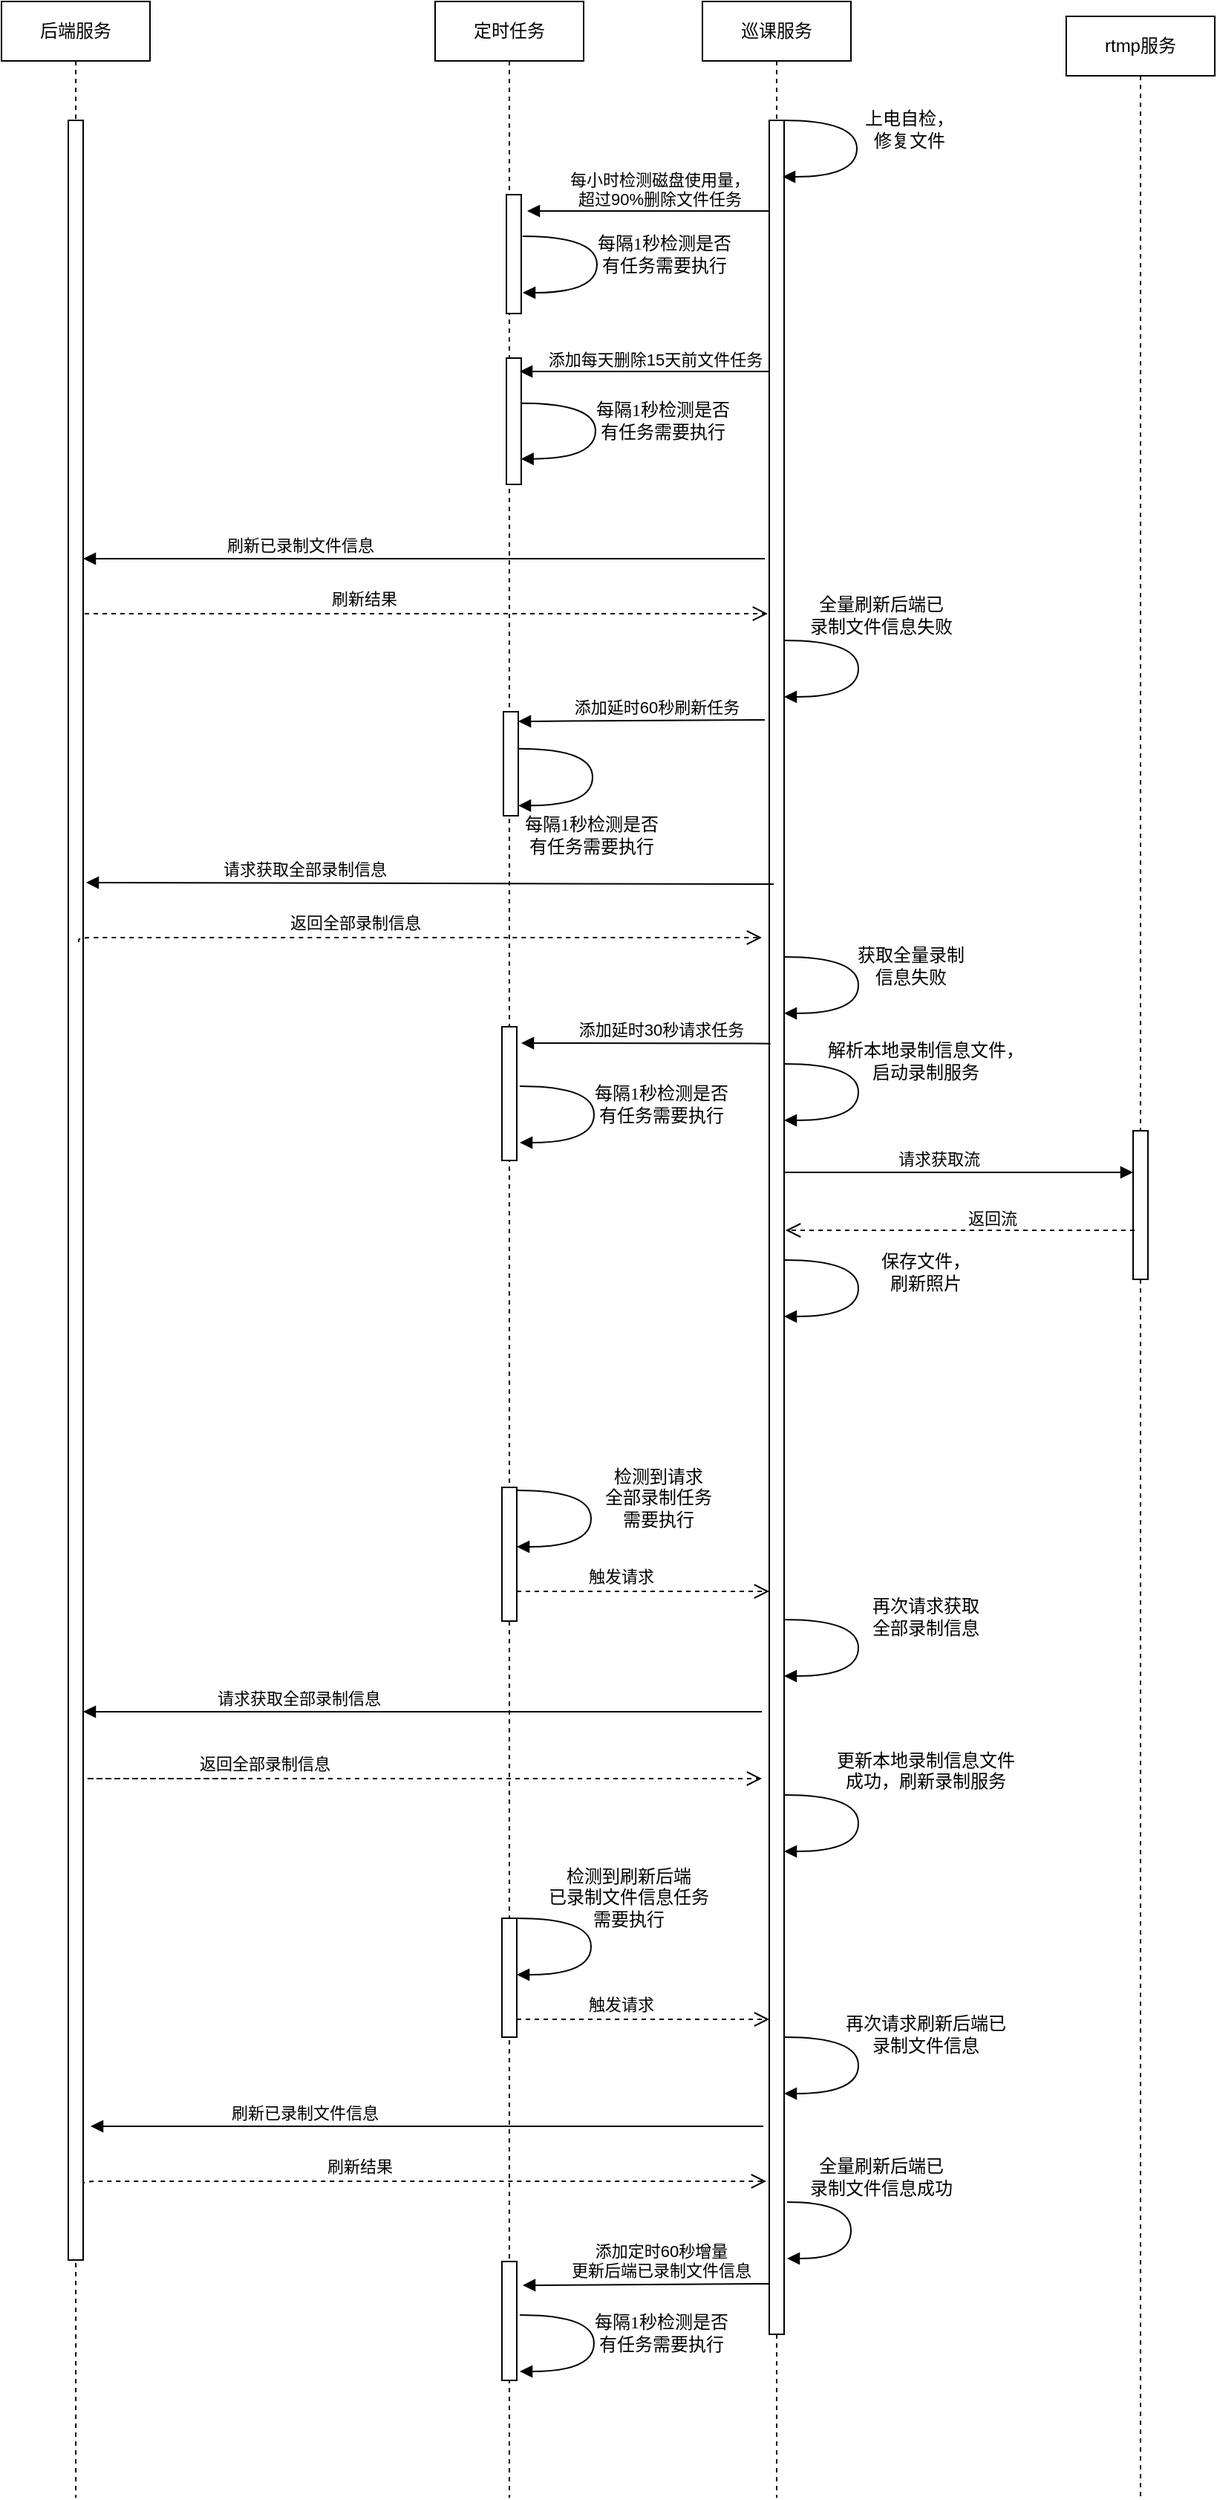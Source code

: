 <mxfile version="10.7.0" type="github"><diagram id="tsz9XmMsNDyzd6c7vC5I" name="Page-1"><mxGraphModel dx="1634" dy="3109" grid="1" gridSize="10" guides="1" tooltips="1" connect="1" arrows="1" fold="1" page="1" pageScale="1" pageWidth="827" pageHeight="1169" math="0" shadow="0"><root><mxCell id="0"/><mxCell id="1" parent="0"/><mxCell id="Khu-GhLqQ6tCEPFsKKtB-10" value="后端服务" style="shape=umlLifeline;perimeter=lifelinePerimeter;whiteSpace=wrap;html=1;container=1;collapsible=0;recursiveResize=0;outlineConnect=0;" parent="1" vertex="1"><mxGeometry x="128" y="-1800" width="100" height="1680" as="geometry"/></mxCell><mxCell id="Khu-GhLqQ6tCEPFsKKtB-9" value="" style="html=1;points=[];perimeter=orthogonalPerimeter;" parent="Khu-GhLqQ6tCEPFsKKtB-10" vertex="1"><mxGeometry x="45" y="80" width="10" height="1440" as="geometry"/></mxCell><mxCell id="Khu-GhLqQ6tCEPFsKKtB-11" value="巡课服务" style="shape=umlLifeline;perimeter=lifelinePerimeter;whiteSpace=wrap;html=1;container=1;collapsible=0;recursiveResize=0;outlineConnect=0;" parent="1" vertex="1"><mxGeometry x="600" y="-1800" width="100" height="1680" as="geometry"/></mxCell><mxCell id="Khu-GhLqQ6tCEPFsKKtB-12" value="" style="html=1;points=[];perimeter=orthogonalPerimeter;" parent="Khu-GhLqQ6tCEPFsKKtB-11" vertex="1"><mxGeometry x="45" y="80" width="10" height="1490" as="geometry"/></mxCell><mxCell id="Khu-GhLqQ6tCEPFsKKtB-13" value="定时任务" style="shape=umlLifeline;perimeter=lifelinePerimeter;whiteSpace=wrap;html=1;container=1;collapsible=0;recursiveResize=0;outlineConnect=0;" parent="1" vertex="1"><mxGeometry x="420" y="-1800" width="100" height="1680" as="geometry"/></mxCell><mxCell id="Khu-GhLqQ6tCEPFsKKtB-14" value="" style="html=1;points=[];perimeter=orthogonalPerimeter;" parent="Khu-GhLqQ6tCEPFsKKtB-13" vertex="1"><mxGeometry x="45" y="690" width="10" height="90" as="geometry"/></mxCell><mxCell id="Khu-GhLqQ6tCEPFsKKtB-46" value="" style="html=1;points=[];perimeter=orthogonalPerimeter;" parent="Khu-GhLqQ6tCEPFsKKtB-13" vertex="1"><mxGeometry x="46" y="478" width="10" height="70" as="geometry"/></mxCell><mxCell id="B3iJGUtQCON3d8__2gCT-1" value="" style="html=1;points=[];perimeter=orthogonalPerimeter;" vertex="1" parent="Khu-GhLqQ6tCEPFsKKtB-13"><mxGeometry x="45" y="1000" width="10" height="90" as="geometry"/></mxCell><mxCell id="B3iJGUtQCON3d8__2gCT-10" value="" style="html=1;points=[];perimeter=orthogonalPerimeter;" vertex="1" parent="Khu-GhLqQ6tCEPFsKKtB-13"><mxGeometry x="45" y="1521" width="10" height="80" as="geometry"/></mxCell><mxCell id="B3iJGUtQCON3d8__2gCT-14" value="" style="html=1;points=[];perimeter=orthogonalPerimeter;" vertex="1" parent="Khu-GhLqQ6tCEPFsKKtB-13"><mxGeometry x="48" y="130" width="10" height="80" as="geometry"/></mxCell><mxCell id="B3iJGUtQCON3d8__2gCT-16" value="&lt;div&gt;每隔1秒检测是否&lt;/div&gt;&lt;div&gt;有任务需要执行&lt;/div&gt;" style="html=1;verticalAlign=bottom;endArrow=block;labelBackgroundColor=none;fontFamily=Verdana;fontSize=12;elbow=vertical;edgeStyle=orthogonalEdgeStyle;curved=1;entryX=1;entryY=0.286;entryPerimeter=0;" edge="1" parent="Khu-GhLqQ6tCEPFsKKtB-13"><mxGeometry x="0.275" y="-46" relative="1" as="geometry"><mxPoint x="56" y="502.833" as="sourcePoint"/><mxPoint x="56" y="541.167" as="targetPoint"/><Array as="points"><mxPoint x="106" y="503"/><mxPoint x="106" y="541"/></Array><mxPoint x="45" y="37" as="offset"/></mxGeometry></mxCell><mxCell id="Khu-GhLqQ6tCEPFsKKtB-17" value="请求获取全部录制信息" style="html=1;verticalAlign=bottom;endArrow=block;entryX=1;entryY=0.044;entryDx=0;entryDy=0;entryPerimeter=0;exitX=0.1;exitY=0.048;exitDx=0;exitDy=0;exitPerimeter=0;" parent="1" edge="1"><mxGeometry x="0.365" width="80" relative="1" as="geometry"><mxPoint x="648" y="-1206" as="sourcePoint"/><mxPoint x="185" y="-1207" as="targetPoint"/><mxPoint as="offset"/></mxGeometry></mxCell><mxCell id="Khu-GhLqQ6tCEPFsKKtB-20" value="返回全部录制信息" style="html=1;verticalAlign=bottom;endArrow=open;dashed=1;endSize=8;" parent="1" edge="1"><mxGeometry x="-0.184" y="1" relative="1" as="geometry"><mxPoint x="286" y="-604" as="sourcePoint"/><mxPoint x="640" y="-604" as="targetPoint"/><Array as="points"><mxPoint x="180" y="-604"/></Array><mxPoint as="offset"/></mxGeometry></mxCell><mxCell id="Khu-GhLqQ6tCEPFsKKtB-22" value="rtmp服务" style="shape=umlLifeline;perimeter=lifelinePerimeter;whiteSpace=wrap;html=1;container=1;collapsible=0;recursiveResize=0;outlineConnect=0;" parent="1" vertex="1"><mxGeometry x="845" y="-1790" width="100" height="1670" as="geometry"/></mxCell><mxCell id="Khu-GhLqQ6tCEPFsKKtB-23" value="" style="html=1;points=[];perimeter=orthogonalPerimeter;" parent="Khu-GhLqQ6tCEPFsKKtB-22" vertex="1"><mxGeometry x="45" y="750" width="10" height="100" as="geometry"/></mxCell><mxCell id="Khu-GhLqQ6tCEPFsKKtB-24" value="&lt;div&gt;解析本地录制信息文件，&lt;/div&gt;&lt;div&gt;启动录制服务&lt;br&gt;&lt;/div&gt;" style="html=1;verticalAlign=bottom;endArrow=block;labelBackgroundColor=none;fontFamily=Verdana;fontSize=12;elbow=vertical;edgeStyle=orthogonalEdgeStyle;curved=1;entryX=1;entryY=0.286;entryPerimeter=0;" parent="1" edge="1"><mxGeometry x="-0.275" y="-47" relative="1" as="geometry"><mxPoint x="655" y="-1085" as="sourcePoint"/><mxPoint x="655" y="-1047" as="targetPoint"/><Array as="points"><mxPoint x="705" y="-1085"/><mxPoint x="705" y="-1047"/></Array><mxPoint x="92" y="15" as="offset"/></mxGeometry></mxCell><mxCell id="Khu-GhLqQ6tCEPFsKKtB-25" value="请求获取流" style="html=1;verticalAlign=bottom;endArrow=block;" parent="1" edge="1"><mxGeometry x="-0.12" width="80" relative="1" as="geometry"><mxPoint x="655" y="-1012" as="sourcePoint"/><mxPoint x="890" y="-1012" as="targetPoint"/><mxPoint as="offset"/></mxGeometry></mxCell><mxCell id="Khu-GhLqQ6tCEPFsKKtB-27" value="返回流" style="html=1;verticalAlign=bottom;endArrow=open;dashed=1;endSize=8;" parent="1" edge="1"><mxGeometry x="-0.184" y="1" relative="1" as="geometry"><mxPoint x="891" y="-973" as="sourcePoint"/><mxPoint x="656" y="-973" as="targetPoint"/><Array as="points"/><mxPoint as="offset"/></mxGeometry></mxCell><mxCell id="Khu-GhLqQ6tCEPFsKKtB-28" value="&lt;div&gt;保存文件，&lt;/div&gt;&lt;div&gt;刷新照片&lt;/div&gt;" style="html=1;verticalAlign=bottom;endArrow=block;labelBackgroundColor=none;fontFamily=Verdana;fontSize=12;elbow=vertical;edgeStyle=orthogonalEdgeStyle;curved=1;entryX=1;entryY=0.286;entryPerimeter=0;" parent="1" edge="1"><mxGeometry x="0.275" y="-47" relative="1" as="geometry"><mxPoint x="655" y="-953" as="sourcePoint"/><mxPoint x="655" y="-915" as="targetPoint"/><Array as="points"><mxPoint x="705" y="-953"/><mxPoint x="705" y="-915"/></Array><mxPoint x="45" y="34" as="offset"/></mxGeometry></mxCell><mxCell id="Khu-GhLqQ6tCEPFsKKtB-29" value="&lt;div&gt;获取全量录制&lt;/div&gt;&lt;div&gt;信息失败&lt;/div&gt;" style="html=1;verticalAlign=bottom;endArrow=block;labelBackgroundColor=none;fontFamily=Verdana;fontSize=12;elbow=vertical;edgeStyle=orthogonalEdgeStyle;curved=1;entryX=1;entryY=0.286;entryPerimeter=0;" parent="1" edge="1"><mxGeometry x="0.275" y="-38" relative="1" as="geometry"><mxPoint x="655" y="-1157" as="sourcePoint"/><mxPoint x="655" y="-1119" as="targetPoint"/><Array as="points"><mxPoint x="705" y="-1157"/><mxPoint x="705" y="-1119"/></Array><mxPoint x="35" y="23" as="offset"/></mxGeometry></mxCell><mxCell id="Khu-GhLqQ6tCEPFsKKtB-30" value="添加延时30秒请求任务" style="html=1;verticalAlign=bottom;endArrow=block;exitX=0.083;exitY=0.417;exitDx=0;exitDy=0;exitPerimeter=0;" parent="1" edge="1" source="Khu-GhLqQ6tCEPFsKKtB-12"><mxGeometry x="-0.12" width="80" relative="1" as="geometry"><mxPoint x="640" y="-1099" as="sourcePoint"/><mxPoint x="478" y="-1099" as="targetPoint"/><mxPoint as="offset"/></mxGeometry></mxCell><mxCell id="Khu-GhLqQ6tCEPFsKKtB-37" value="请求获取全部录制信息" style="html=1;verticalAlign=bottom;endArrow=block;entryX=1;entryY=0.868;entryDx=0;entryDy=0;entryPerimeter=0;" parent="1" edge="1"><mxGeometry x="0.365" width="80" relative="1" as="geometry"><mxPoint x="640" y="-649" as="sourcePoint"/><mxPoint x="183" y="-649" as="targetPoint"/><mxPoint as="offset"/></mxGeometry></mxCell><mxCell id="Khu-GhLqQ6tCEPFsKKtB-38" value="返回全部录制信息" style="html=1;verticalAlign=bottom;endArrow=open;dashed=1;endSize=8;" parent="1" edge="1"><mxGeometry x="-0.184" y="1" relative="1" as="geometry"><mxPoint x="180" y="-1167" as="sourcePoint"/><mxPoint x="640" y="-1170" as="targetPoint"/><Array as="points"><mxPoint x="180" y="-1170"/></Array><mxPoint as="offset"/></mxGeometry></mxCell><mxCell id="Khu-GhLqQ6tCEPFsKKtB-39" value="&lt;div&gt;再次请求获取&lt;/div&gt;&lt;div&gt;全部录制信息&lt;br&gt;&lt;/div&gt;" style="html=1;verticalAlign=bottom;endArrow=block;labelBackgroundColor=none;fontFamily=Verdana;fontSize=12;elbow=vertical;edgeStyle=orthogonalEdgeStyle;curved=1;entryX=1;entryY=0.286;entryPerimeter=0;" parent="1" edge="1"><mxGeometry x="-0.275" y="-47" relative="1" as="geometry"><mxPoint x="655" y="-711" as="sourcePoint"/><mxPoint x="655" y="-673" as="targetPoint"/><Array as="points"><mxPoint x="705" y="-711"/><mxPoint x="705" y="-673"/></Array><mxPoint x="92" y="15" as="offset"/></mxGeometry></mxCell><mxCell id="Khu-GhLqQ6tCEPFsKKtB-40" value="触发请求" style="html=1;verticalAlign=bottom;endArrow=open;dashed=1;endSize=8;" parent="1" edge="1"><mxGeometry x="-0.184" y="1" relative="1" as="geometry"><mxPoint x="475" y="-730" as="sourcePoint"/><mxPoint x="645" y="-730" as="targetPoint"/><Array as="points"/><mxPoint as="offset"/></mxGeometry></mxCell><mxCell id="Khu-GhLqQ6tCEPFsKKtB-41" value="&lt;div&gt;更新本地录制信息文件&lt;/div&gt;&lt;div&gt;成功，刷新录制服务&lt;br&gt;&lt;/div&gt;&lt;div&gt;&lt;br&gt;&lt;/div&gt;" style="html=1;verticalAlign=bottom;endArrow=block;labelBackgroundColor=none;fontFamily=Verdana;fontSize=12;elbow=vertical;edgeStyle=orthogonalEdgeStyle;curved=1;entryX=1;entryY=0.286;entryPerimeter=0;" parent="1" edge="1"><mxGeometry x="-0.275" y="-47" relative="1" as="geometry"><mxPoint x="655" y="-593" as="sourcePoint"/><mxPoint x="655" y="-555" as="targetPoint"/><Array as="points"><mxPoint x="705" y="-593"/><mxPoint x="705" y="-555"/></Array><mxPoint x="92" y="15" as="offset"/></mxGeometry></mxCell><mxCell id="Khu-GhLqQ6tCEPFsKKtB-42" value="刷新已录制文件信息" style="html=1;verticalAlign=bottom;endArrow=block;entryX=1.039;entryY=0.042;entryDx=0;entryDy=0;entryPerimeter=0;" parent="1" edge="1"><mxGeometry x="0.365" width="80" relative="1" as="geometry"><mxPoint x="642" y="-1425" as="sourcePoint"/><mxPoint x="183" y="-1425" as="targetPoint"/><mxPoint as="offset"/></mxGeometry></mxCell><mxCell id="Khu-GhLqQ6tCEPFsKKtB-43" value="刷新结果" style="html=1;verticalAlign=bottom;endArrow=open;dashed=1;endSize=8;" parent="1" edge="1"><mxGeometry x="-0.184" y="1" relative="1" as="geometry"><mxPoint x="184" y="-1388" as="sourcePoint"/><mxPoint x="644" y="-1388" as="targetPoint"/><Array as="points"><mxPoint x="184" y="-1388"/></Array><mxPoint as="offset"/></mxGeometry></mxCell><mxCell id="Khu-GhLqQ6tCEPFsKKtB-44" value="&lt;div&gt;上电自检，&lt;/div&gt;&lt;div&gt;修复文件&lt;/div&gt;" style="html=1;verticalAlign=bottom;endArrow=block;labelBackgroundColor=none;fontFamily=Verdana;fontSize=12;elbow=vertical;edgeStyle=orthogonalEdgeStyle;curved=1;entryX=1;entryY=0.286;entryPerimeter=0;" parent="1" edge="1"><mxGeometry x="0.275" y="-38" relative="1" as="geometry"><mxPoint x="654" y="-1720" as="sourcePoint"/><mxPoint x="654" y="-1682" as="targetPoint"/><Array as="points"><mxPoint x="704" y="-1720"/><mxPoint x="704" y="-1682"/></Array><mxPoint x="35" y="23" as="offset"/></mxGeometry></mxCell><mxCell id="Khu-GhLqQ6tCEPFsKKtB-45" value="&lt;div&gt;每隔1秒检测是否&lt;/div&gt;&lt;div&gt;有任务需要执行&lt;/div&gt;" style="html=1;verticalAlign=bottom;endArrow=block;labelBackgroundColor=none;fontFamily=Verdana;fontSize=12;elbow=vertical;edgeStyle=orthogonalEdgeStyle;curved=1;entryX=1;entryY=0.286;entryPerimeter=0;" parent="1" edge="1"><mxGeometry x="0.275" y="-46" relative="1" as="geometry"><mxPoint x="477" y="-1070" as="sourcePoint"/><mxPoint x="477" y="-1032" as="targetPoint"/><Array as="points"><mxPoint x="527" y="-1070"/><mxPoint x="527" y="-1032"/></Array><mxPoint x="45" y="37" as="offset"/></mxGeometry></mxCell><mxCell id="Khu-GhLqQ6tCEPFsKKtB-47" value="&lt;div&gt;全量刷新后端已&lt;/div&gt;&lt;div&gt;录制文件信息失败&lt;/div&gt;" style="html=1;verticalAlign=bottom;endArrow=block;labelBackgroundColor=none;fontFamily=Verdana;fontSize=12;elbow=vertical;edgeStyle=orthogonalEdgeStyle;curved=1;entryX=1;entryY=0.286;entryPerimeter=0;" parent="1" edge="1"><mxGeometry x="-0.275" y="15" relative="1" as="geometry"><mxPoint x="655" y="-1370" as="sourcePoint"/><mxPoint x="655" y="-1332" as="targetPoint"/><Array as="points"><mxPoint x="705" y="-1370"/><mxPoint x="705" y="-1332"/></Array><mxPoint as="offset"/></mxGeometry></mxCell><mxCell id="Khu-GhLqQ6tCEPFsKKtB-48" value="添加延时60秒刷新任务" style="html=1;verticalAlign=bottom;endArrow=block;exitX=-0.2;exitY=0.498;exitDx=0;exitDy=0;exitPerimeter=0;" parent="1" edge="1"><mxGeometry x="-0.12" width="80" relative="1" as="geometry"><mxPoint x="642" y="-1316.5" as="sourcePoint"/><mxPoint x="476" y="-1315.5" as="targetPoint"/><mxPoint as="offset"/></mxGeometry></mxCell><mxCell id="Khu-GhLqQ6tCEPFsKKtB-49" value="&lt;div&gt;每隔1秒检测是否&lt;/div&gt;&lt;div&gt;有任务需要执行&lt;/div&gt;" style="html=1;verticalAlign=bottom;endArrow=block;labelBackgroundColor=none;fontFamily=Verdana;fontSize=12;elbow=vertical;edgeStyle=orthogonalEdgeStyle;curved=1;entryX=1;entryY=0.286;entryPerimeter=0;" parent="1" edge="1"><mxGeometry x="0.275" y="-46" relative="1" as="geometry"><mxPoint x="479" y="-1642" as="sourcePoint"/><mxPoint x="479" y="-1604" as="targetPoint"/><Array as="points"><mxPoint x="529" y="-1642"/><mxPoint x="529" y="-1604"/></Array><mxPoint x="45" y="37" as="offset"/></mxGeometry></mxCell><mxCell id="B3iJGUtQCON3d8__2gCT-2" value="&lt;div&gt;检测到请求&lt;/div&gt;&lt;div&gt;全部录制任务&lt;/div&gt;&lt;div&gt;需要执行&lt;br&gt;&lt;/div&gt;" style="html=1;verticalAlign=bottom;endArrow=block;labelBackgroundColor=none;fontFamily=Verdana;fontSize=12;elbow=vertical;edgeStyle=orthogonalEdgeStyle;curved=1;entryX=1;entryY=0.286;entryPerimeter=0;" edge="1" parent="1"><mxGeometry x="0.275" y="-46" relative="1" as="geometry"><mxPoint x="475" y="-798" as="sourcePoint"/><mxPoint x="475" y="-760" as="targetPoint"/><Array as="points"><mxPoint x="525" y="-798"/><mxPoint x="525" y="-760"/></Array><mxPoint x="45" y="37" as="offset"/></mxGeometry></mxCell><mxCell id="B3iJGUtQCON3d8__2gCT-3" value="" style="html=1;points=[];perimeter=orthogonalPerimeter;" vertex="1" parent="1"><mxGeometry x="465" y="-510" width="10" height="80" as="geometry"/></mxCell><mxCell id="B3iJGUtQCON3d8__2gCT-4" value="触发请求" style="html=1;verticalAlign=bottom;endArrow=open;dashed=1;endSize=8;" edge="1" parent="1"><mxGeometry x="-0.184" y="1" relative="1" as="geometry"><mxPoint x="475" y="-442" as="sourcePoint"/><mxPoint x="645" y="-442" as="targetPoint"/><Array as="points"/><mxPoint as="offset"/></mxGeometry></mxCell><mxCell id="B3iJGUtQCON3d8__2gCT-5" value="&lt;div&gt;检测到刷新后端&lt;/div&gt;&lt;div&gt;已录制文件信息任务&lt;/div&gt;&lt;div&gt;需要执行&lt;br&gt;&lt;/div&gt;" style="html=1;verticalAlign=bottom;endArrow=block;labelBackgroundColor=none;fontFamily=Verdana;fontSize=12;elbow=vertical;edgeStyle=orthogonalEdgeStyle;curved=1;entryX=1;entryY=0.286;entryPerimeter=0;" edge="1" parent="1"><mxGeometry x="-0.275" y="-27" relative="1" as="geometry"><mxPoint x="475" y="-510" as="sourcePoint"/><mxPoint x="475" y="-472" as="targetPoint"/><Array as="points"><mxPoint x="525" y="-510"/><mxPoint x="525" y="-472"/></Array><mxPoint x="52" y="10" as="offset"/></mxGeometry></mxCell><mxCell id="B3iJGUtQCON3d8__2gCT-6" value="刷新已录制文件信息" style="html=1;verticalAlign=bottom;endArrow=block;entryX=1;entryY=0.044;entryDx=0;entryDy=0;entryPerimeter=0;" edge="1" parent="1"><mxGeometry x="0.365" width="80" relative="1" as="geometry"><mxPoint x="641" y="-370" as="sourcePoint"/><mxPoint x="188" y="-370" as="targetPoint"/><mxPoint as="offset"/></mxGeometry></mxCell><mxCell id="B3iJGUtQCON3d8__2gCT-7" value="刷新结果" style="html=1;verticalAlign=bottom;endArrow=open;dashed=1;endSize=8;" edge="1" parent="1"><mxGeometry x="-0.184" y="1" relative="1" as="geometry"><mxPoint x="183" y="-330" as="sourcePoint"/><mxPoint x="643" y="-333" as="targetPoint"/><Array as="points"><mxPoint x="183" y="-333"/></Array><mxPoint as="offset"/></mxGeometry></mxCell><mxCell id="B3iJGUtQCON3d8__2gCT-8" value="&lt;div&gt;全量刷新后端已&lt;/div&gt;&lt;div&gt;录制文件信息成功&lt;/div&gt;" style="html=1;verticalAlign=bottom;endArrow=block;labelBackgroundColor=none;fontFamily=Verdana;fontSize=12;elbow=vertical;edgeStyle=orthogonalEdgeStyle;curved=1;" edge="1" parent="1"><mxGeometry x="-0.307" y="20" relative="1" as="geometry"><mxPoint x="657" y="-319" as="sourcePoint"/><mxPoint x="657" y="-281" as="targetPoint"/><Array as="points"><mxPoint x="700" y="-319"/><mxPoint x="700" y="-281"/></Array><mxPoint as="offset"/></mxGeometry></mxCell><mxCell id="B3iJGUtQCON3d8__2gCT-9" value="&lt;div&gt;再次请求刷新后端已&lt;/div&gt;录制文件信息" style="html=1;verticalAlign=bottom;endArrow=block;labelBackgroundColor=none;fontFamily=Verdana;fontSize=12;elbow=vertical;edgeStyle=orthogonalEdgeStyle;curved=1;entryX=1;entryY=0.286;entryPerimeter=0;" edge="1" parent="1"><mxGeometry x="-0.275" y="-47" relative="1" as="geometry"><mxPoint x="655" y="-430" as="sourcePoint"/><mxPoint x="655" y="-392" as="targetPoint"/><Array as="points"><mxPoint x="705" y="-430"/><mxPoint x="705" y="-392"/></Array><mxPoint x="92" y="15" as="offset"/></mxGeometry></mxCell><mxCell id="B3iJGUtQCON3d8__2gCT-12" value="&lt;div&gt;添加定时60秒增量&lt;/div&gt;&lt;div&gt;更新后端已录制文件信息&lt;/div&gt;" style="html=1;verticalAlign=bottom;endArrow=block;exitX=-0.2;exitY=0.498;exitDx=0;exitDy=0;exitPerimeter=0;" edge="1" parent="1"><mxGeometry x="-0.12" width="80" relative="1" as="geometry"><mxPoint x="645" y="-264" as="sourcePoint"/><mxPoint x="479" y="-263" as="targetPoint"/><mxPoint as="offset"/></mxGeometry></mxCell><mxCell id="B3iJGUtQCON3d8__2gCT-13" value="&lt;div&gt;每隔1秒检测是否&lt;/div&gt;&lt;div&gt;有任务需要执行&lt;/div&gt;" style="html=1;verticalAlign=bottom;endArrow=block;labelBackgroundColor=none;fontFamily=Verdana;fontSize=12;elbow=vertical;edgeStyle=orthogonalEdgeStyle;curved=1;entryX=1;entryY=0.286;entryPerimeter=0;" edge="1" parent="1"><mxGeometry x="0.275" y="-46" relative="1" as="geometry"><mxPoint x="477" y="-243" as="sourcePoint"/><mxPoint x="477" y="-205" as="targetPoint"/><Array as="points"><mxPoint x="527" y="-243"/><mxPoint x="527" y="-205"/></Array><mxPoint x="45" y="37" as="offset"/></mxGeometry></mxCell><mxCell id="B3iJGUtQCON3d8__2gCT-15" value="&lt;div&gt;每小时检测磁盘使用量，&lt;/div&gt;&lt;div&gt;超过90%删除文件任务&lt;/div&gt;" style="html=1;verticalAlign=bottom;endArrow=block;" edge="1" parent="1"><mxGeometry x="-0.084" y="1" width="80" relative="1" as="geometry"><mxPoint x="645" y="-1659" as="sourcePoint"/><mxPoint x="482" y="-1659" as="targetPoint"/><mxPoint as="offset"/></mxGeometry></mxCell><mxCell id="B3iJGUtQCON3d8__2gCT-17" value="" style="html=1;points=[];perimeter=orthogonalPerimeter;" vertex="1" parent="1"><mxGeometry x="468" y="-1560" width="10" height="85" as="geometry"/></mxCell><mxCell id="B3iJGUtQCON3d8__2gCT-18" value="&lt;div&gt;每隔1秒检测是否&lt;/div&gt;&lt;div&gt;有任务需要执行&lt;/div&gt;" style="html=1;verticalAlign=bottom;endArrow=block;labelBackgroundColor=none;fontFamily=Verdana;fontSize=12;elbow=vertical;edgeStyle=orthogonalEdgeStyle;curved=1;entryX=1;entryY=0.286;entryPerimeter=0;" edge="1" parent="1"><mxGeometry x="0.275" y="-46" relative="1" as="geometry"><mxPoint x="477.833" y="-1529.667" as="sourcePoint"/><mxPoint x="477.833" y="-1492.167" as="targetPoint"/><Array as="points"><mxPoint x="528" y="-1530"/><mxPoint x="528" y="-1492"/></Array><mxPoint x="45" y="37" as="offset"/></mxGeometry></mxCell><mxCell id="B3iJGUtQCON3d8__2gCT-19" value="&lt;div&gt;添加每天删除15天前文件任务&lt;/div&gt;" style="html=1;verticalAlign=bottom;endArrow=block;entryX=0.9;entryY=0.233;entryDx=0;entryDy=0;entryPerimeter=0;" edge="1" parent="1"><mxGeometry x="-0.084" y="1" width="80" relative="1" as="geometry"><mxPoint x="645" y="-1551" as="sourcePoint"/><mxPoint x="477" y="-1551" as="targetPoint"/><mxPoint as="offset"/></mxGeometry></mxCell></root></mxGraphModel></diagram></mxfile>